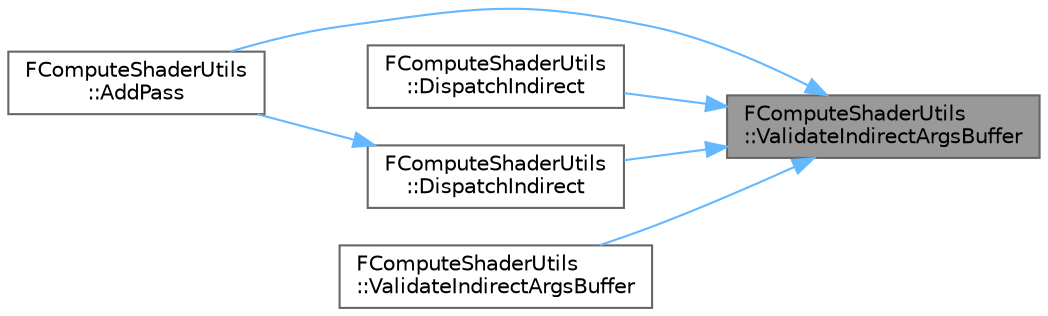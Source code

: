 digraph "FComputeShaderUtils::ValidateIndirectArgsBuffer"
{
 // INTERACTIVE_SVG=YES
 // LATEX_PDF_SIZE
  bgcolor="transparent";
  edge [fontname=Helvetica,fontsize=10,labelfontname=Helvetica,labelfontsize=10];
  node [fontname=Helvetica,fontsize=10,shape=box,height=0.2,width=0.4];
  rankdir="RL";
  Node1 [id="Node000001",label="FComputeShaderUtils\l::ValidateIndirectArgsBuffer",height=0.2,width=0.4,color="gray40", fillcolor="grey60", style="filled", fontcolor="black",tooltip=" "];
  Node1 -> Node2 [id="edge1_Node000001_Node000002",dir="back",color="steelblue1",style="solid",tooltip=" "];
  Node2 [id="Node000002",label="FComputeShaderUtils\l::AddPass",height=0.2,width=0.4,color="grey40", fillcolor="white", style="filled",URL="$d3/d0e/namespaceFComputeShaderUtils.html#aa730edd574fe71b988d0eb92d8bfc459",tooltip="Dispatch a compute shader to render graph builder with its parameters."];
  Node1 -> Node3 [id="edge2_Node000001_Node000003",dir="back",color="steelblue1",style="solid",tooltip=" "];
  Node3 [id="Node000003",label="FComputeShaderUtils\l::DispatchIndirect",height=0.2,width=0.4,color="grey40", fillcolor="white", style="filled",URL="$d3/d0e/namespaceFComputeShaderUtils.html#a9cc531beaa86ce5d4923eedf3fa0f221",tooltip="Dispatch a compute shader to rhi command list with its parameters and indirect args."];
  Node1 -> Node4 [id="edge3_Node000001_Node000004",dir="back",color="steelblue1",style="solid",tooltip=" "];
  Node4 [id="Node000004",label="FComputeShaderUtils\l::DispatchIndirect",height=0.2,width=0.4,color="grey40", fillcolor="white", style="filled",URL="$d3/d0e/namespaceFComputeShaderUtils.html#a719c5ff9ba18140bda396aa9a5e75a3c",tooltip="Indirect dispatch a compute shader to rhi command list with its parameters."];
  Node4 -> Node2 [id="edge4_Node000004_Node000002",dir="back",color="steelblue1",style="solid",tooltip=" "];
  Node1 -> Node5 [id="edge5_Node000001_Node000005",dir="back",color="steelblue1",style="solid",tooltip=" "];
  Node5 [id="Node000005",label="FComputeShaderUtils\l::ValidateIndirectArgsBuffer",height=0.2,width=0.4,color="grey40", fillcolor="white", style="filled",URL="$d3/d0e/namespaceFComputeShaderUtils.html#add1ecaf831da43df15a7814d0a3f8d74",tooltip=" "];
}
